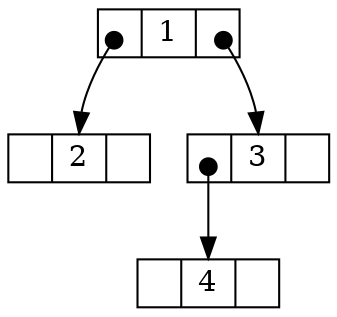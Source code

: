 digraph arbre {
	node [shape=record,height=.1]
	edge [tailclip=false,arrowtail=dot,dir=both]
	n0 [label="<gauche> | <valeur> 1 | <droit>"];
	n0:gauche:c -> n1:valeur;
	n1 [label="<gauche> | <valeur> 2 | <droit>"];
	n0:droit:c -> n2:valeur;
	n2 [label="<gauche> | <valeur> 3 | <droit>"];
	n2:gauche:c -> n3:valeur;
	n3 [label="<gauche> | <valeur> 4 | <droit>"];
}
